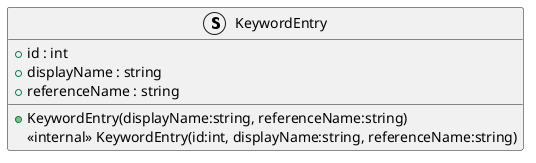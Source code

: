 @startuml
struct KeywordEntry {
    + id : int
    + displayName : string
    + referenceName : string
    + KeywordEntry(displayName:string, referenceName:string)
    <<internal>> KeywordEntry(id:int, displayName:string, referenceName:string)
}
@enduml
